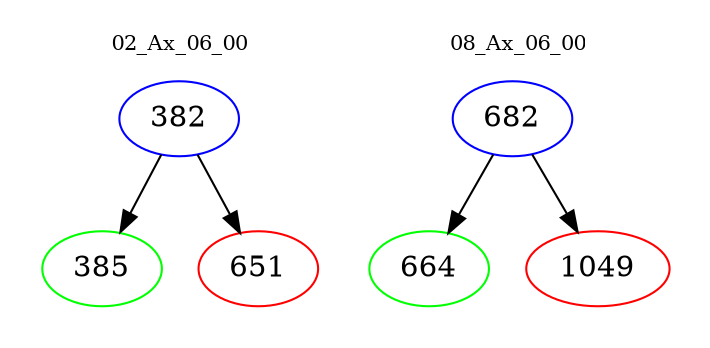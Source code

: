 digraph{
subgraph cluster_0 {
color = white
label = "02_Ax_06_00";
fontsize=10;
T0_382 [label="382", color="blue"]
T0_382 -> T0_385 [color="black"]
T0_385 [label="385", color="green"]
T0_382 -> T0_651 [color="black"]
T0_651 [label="651", color="red"]
}
subgraph cluster_1 {
color = white
label = "08_Ax_06_00";
fontsize=10;
T1_682 [label="682", color="blue"]
T1_682 -> T1_664 [color="black"]
T1_664 [label="664", color="green"]
T1_682 -> T1_1049 [color="black"]
T1_1049 [label="1049", color="red"]
}
}
